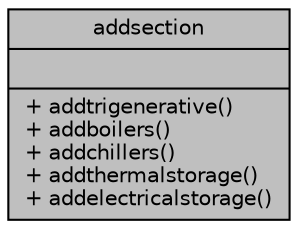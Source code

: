 digraph "addsection"
{
  edge [fontname="Helvetica",fontsize="10",labelfontname="Helvetica",labelfontsize="10"];
  node [fontname="Helvetica",fontsize="10",shape=record];
  Node1 [label="{addsection\n||+ addtrigenerative()\l+ addboilers()\l+ addchillers()\l+ addthermalstorage()\l+ addelectricalstorage()\l}",height=0.2,width=0.4,color="black", fillcolor="grey75", style="filled" fontcolor="black"];
}

